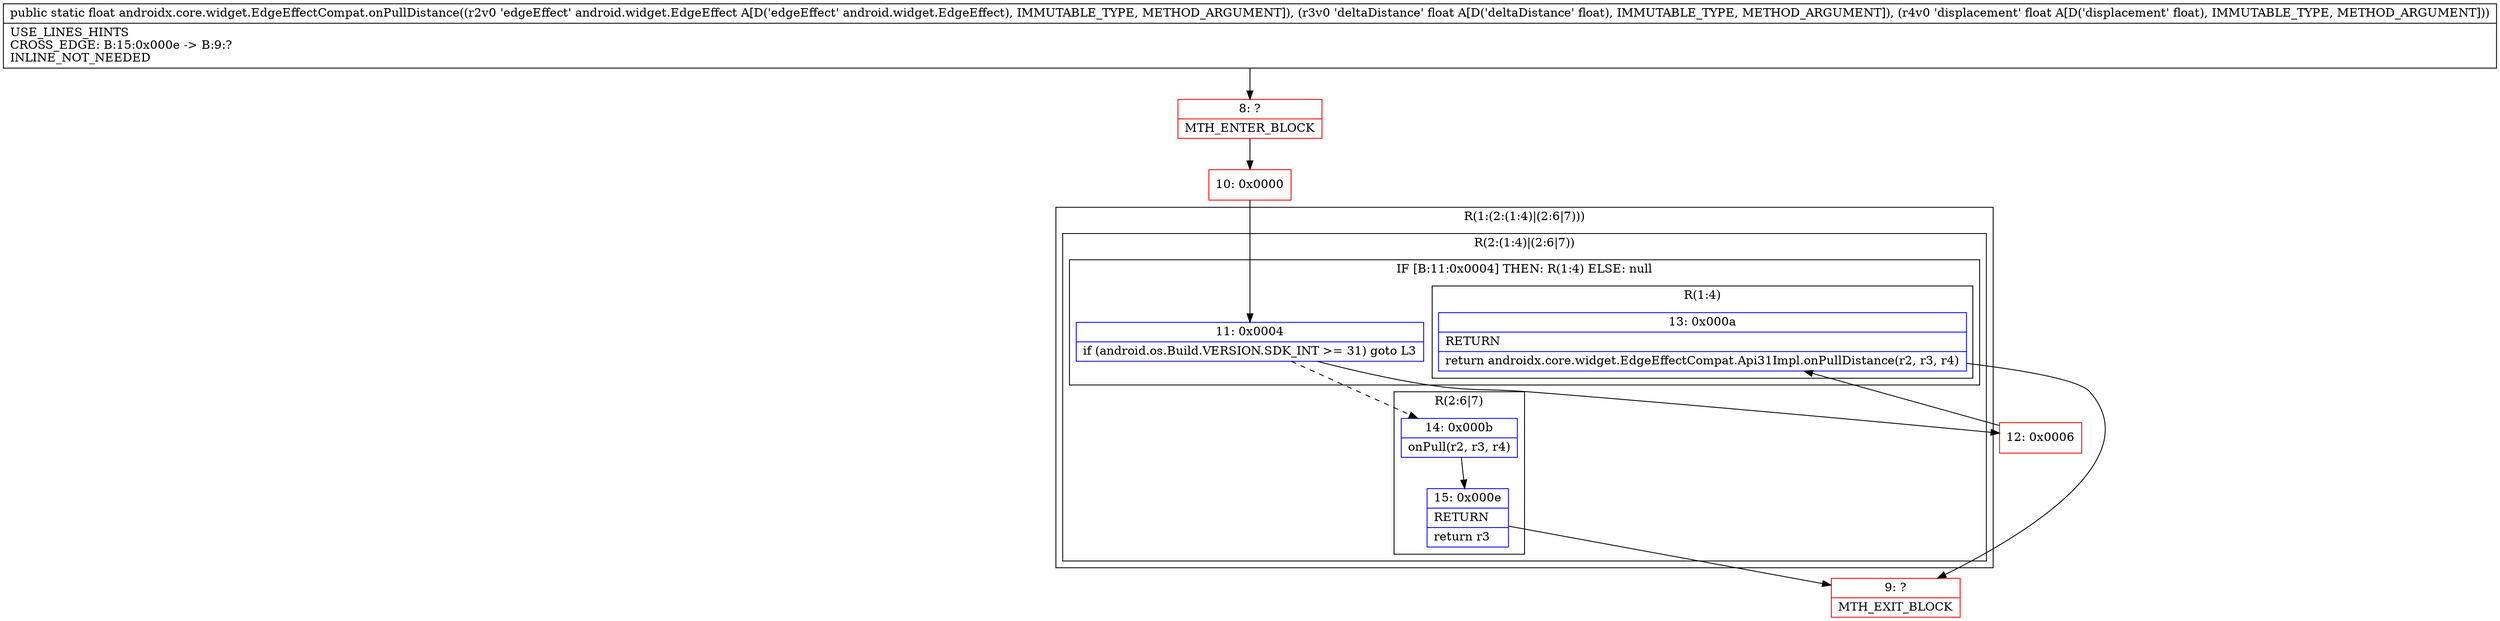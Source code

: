 digraph "CFG forandroidx.core.widget.EdgeEffectCompat.onPullDistance(Landroid\/widget\/EdgeEffect;FF)F" {
subgraph cluster_Region_1549589111 {
label = "R(1:(2:(1:4)|(2:6|7)))";
node [shape=record,color=blue];
subgraph cluster_Region_2081328895 {
label = "R(2:(1:4)|(2:6|7))";
node [shape=record,color=blue];
subgraph cluster_IfRegion_1835454996 {
label = "IF [B:11:0x0004] THEN: R(1:4) ELSE: null";
node [shape=record,color=blue];
Node_11 [shape=record,label="{11\:\ 0x0004|if (android.os.Build.VERSION.SDK_INT \>= 31) goto L3\l}"];
subgraph cluster_Region_244297073 {
label = "R(1:4)";
node [shape=record,color=blue];
Node_13 [shape=record,label="{13\:\ 0x000a|RETURN\l|return androidx.core.widget.EdgeEffectCompat.Api31Impl.onPullDistance(r2, r3, r4)\l}"];
}
}
subgraph cluster_Region_884625845 {
label = "R(2:6|7)";
node [shape=record,color=blue];
Node_14 [shape=record,label="{14\:\ 0x000b|onPull(r2, r3, r4)\l}"];
Node_15 [shape=record,label="{15\:\ 0x000e|RETURN\l|return r3\l}"];
}
}
}
Node_8 [shape=record,color=red,label="{8\:\ ?|MTH_ENTER_BLOCK\l}"];
Node_10 [shape=record,color=red,label="{10\:\ 0x0000}"];
Node_12 [shape=record,color=red,label="{12\:\ 0x0006}"];
Node_9 [shape=record,color=red,label="{9\:\ ?|MTH_EXIT_BLOCK\l}"];
MethodNode[shape=record,label="{public static float androidx.core.widget.EdgeEffectCompat.onPullDistance((r2v0 'edgeEffect' android.widget.EdgeEffect A[D('edgeEffect' android.widget.EdgeEffect), IMMUTABLE_TYPE, METHOD_ARGUMENT]), (r3v0 'deltaDistance' float A[D('deltaDistance' float), IMMUTABLE_TYPE, METHOD_ARGUMENT]), (r4v0 'displacement' float A[D('displacement' float), IMMUTABLE_TYPE, METHOD_ARGUMENT]))  | USE_LINES_HINTS\lCROSS_EDGE: B:15:0x000e \-\> B:9:?\lINLINE_NOT_NEEDED\l}"];
MethodNode -> Node_8;Node_11 -> Node_12;
Node_11 -> Node_14[style=dashed];
Node_13 -> Node_9;
Node_14 -> Node_15;
Node_15 -> Node_9;
Node_8 -> Node_10;
Node_10 -> Node_11;
Node_12 -> Node_13;
}

